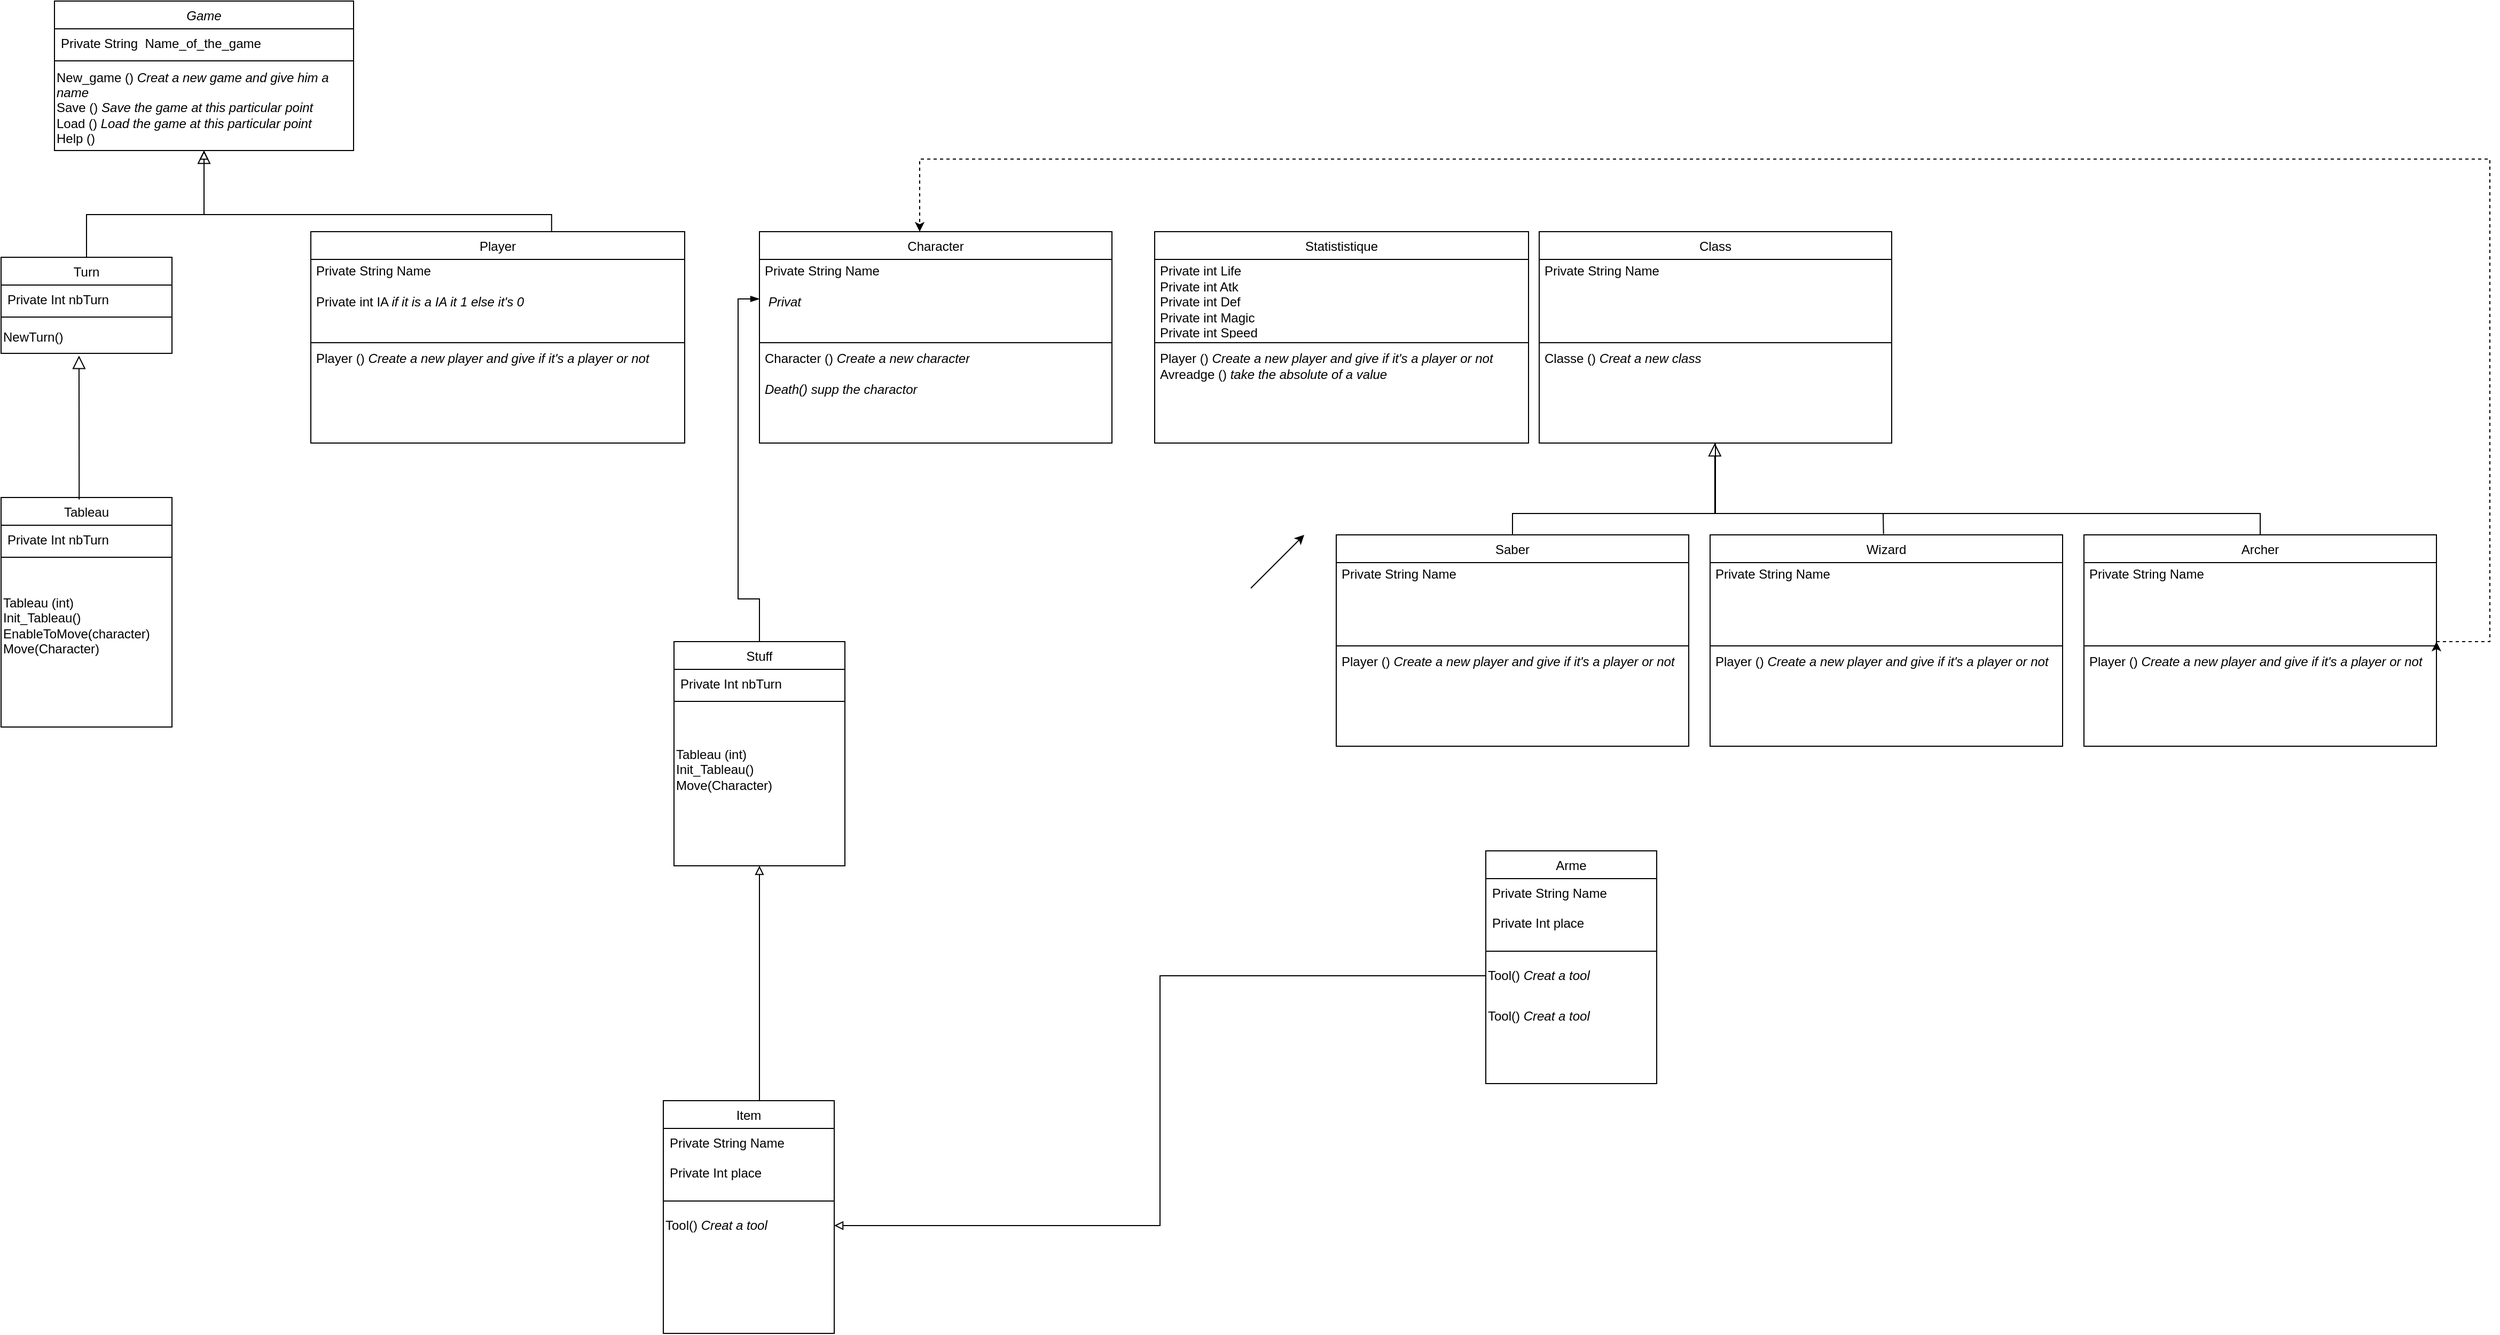 <mxfile version="21.3.0" type="github">
  <diagram id="C5RBs43oDa-KdzZeNtuy" name="Page-1">
    <mxGraphModel dx="1434" dy="754" grid="1" gridSize="10" guides="1" tooltips="1" connect="1" arrows="1" fold="1" page="1" pageScale="1" pageWidth="827" pageHeight="1169" math="0" shadow="0">
      <root>
        <mxCell id="WIyWlLk6GJQsqaUBKTNV-0" />
        <mxCell id="WIyWlLk6GJQsqaUBKTNV-1" parent="WIyWlLk6GJQsqaUBKTNV-0" />
        <mxCell id="zkfFHV4jXpPFQw0GAbJ--0" value="Game" style="swimlane;fontStyle=2;align=center;verticalAlign=top;childLayout=stackLayout;horizontal=1;startSize=26;horizontalStack=0;resizeParent=1;resizeLast=0;collapsible=1;marginBottom=0;rounded=0;shadow=0;strokeWidth=1;" parent="WIyWlLk6GJQsqaUBKTNV-1" vertex="1">
          <mxGeometry x="220" y="120" width="280" height="140" as="geometry">
            <mxRectangle x="230" y="140" width="160" height="26" as="alternateBounds" />
          </mxGeometry>
        </mxCell>
        <mxCell id="zkfFHV4jXpPFQw0GAbJ--1" value="Private String  Name_of_the_game" style="text;align=left;verticalAlign=top;spacingLeft=4;spacingRight=4;overflow=hidden;rotatable=0;points=[[0,0.5],[1,0.5]];portConstraint=eastwest;" parent="zkfFHV4jXpPFQw0GAbJ--0" vertex="1">
          <mxGeometry y="26" width="280" height="26" as="geometry" />
        </mxCell>
        <mxCell id="zkfFHV4jXpPFQw0GAbJ--4" value="" style="line;html=1;strokeWidth=1;align=left;verticalAlign=middle;spacingTop=-1;spacingLeft=3;spacingRight=3;rotatable=0;labelPosition=right;points=[];portConstraint=eastwest;" parent="zkfFHV4jXpPFQw0GAbJ--0" vertex="1">
          <mxGeometry y="52" width="280" height="8" as="geometry" />
        </mxCell>
        <mxCell id="eY1XQNZ8jxYmsoM6EKJw-1" value="&lt;div align=&quot;left&quot;&gt;New_game () &lt;i&gt;Creat a new game and give him a name &lt;/i&gt;&lt;br&gt;&lt;/div&gt;&lt;div align=&quot;left&quot;&gt;Save () &lt;i&gt;Save the game at this particular point &lt;br&gt;&lt;/i&gt;&lt;/div&gt;&lt;div align=&quot;left&quot;&gt;Load () &lt;i&gt;Load the game at this particular point &lt;br&gt;&lt;/i&gt;&lt;/div&gt;&lt;div align=&quot;left&quot;&gt;Help () &lt;br&gt;&lt;/div&gt;" style="text;strokeColor=none;align=left;fillColor=none;html=1;verticalAlign=middle;whiteSpace=wrap;rounded=0;" parent="zkfFHV4jXpPFQw0GAbJ--0" vertex="1">
          <mxGeometry y="60" width="280" height="80" as="geometry" />
        </mxCell>
        <mxCell id="zkfFHV4jXpPFQw0GAbJ--6" value="Player" style="swimlane;fontStyle=0;align=center;verticalAlign=top;childLayout=stackLayout;horizontal=1;startSize=26;horizontalStack=0;resizeParent=1;resizeLast=0;collapsible=1;marginBottom=0;rounded=0;shadow=0;strokeWidth=1;" parent="WIyWlLk6GJQsqaUBKTNV-1" vertex="1">
          <mxGeometry x="460" y="336" width="350" height="198" as="geometry">
            <mxRectangle x="130" y="380" width="160" height="26" as="alternateBounds" />
          </mxGeometry>
        </mxCell>
        <mxCell id="eY1XQNZ8jxYmsoM6EKJw-14" value="&lt;div&gt;&lt;br&gt;&lt;/div&gt;&lt;div&gt;Private String Name&lt;/div&gt;&lt;div&gt;&lt;br&gt;&lt;/div&gt;Private int IA &lt;i&gt;if it is a IA it 1 else it&#39;s 0&lt;/i&gt;" style="text;html=1;strokeColor=none;fillColor=none;spacing=5;spacingTop=-20;whiteSpace=wrap;overflow=hidden;rounded=0;" parent="zkfFHV4jXpPFQw0GAbJ--6" vertex="1">
          <mxGeometry y="26" width="350" height="74" as="geometry" />
        </mxCell>
        <mxCell id="zkfFHV4jXpPFQw0GAbJ--9" value="" style="line;html=1;strokeWidth=1;align=left;verticalAlign=middle;spacingTop=-1;spacingLeft=3;spacingRight=3;rotatable=0;labelPosition=right;points=[];portConstraint=eastwest;" parent="zkfFHV4jXpPFQw0GAbJ--6" vertex="1">
          <mxGeometry y="100" width="350" height="8" as="geometry" />
        </mxCell>
        <mxCell id="eY1XQNZ8jxYmsoM6EKJw-15" value="&lt;div&gt;&lt;br&gt;&lt;/div&gt;&lt;div&gt;Player () &lt;i&gt;Create a new player and give if it&#39;s a player or not&lt;/i&gt; &lt;br&gt;&lt;/div&gt;&lt;div&gt;&lt;br&gt;&lt;/div&gt;" style="text;html=1;strokeColor=none;fillColor=none;spacing=5;spacingTop=-20;whiteSpace=wrap;overflow=hidden;rounded=0;" parent="zkfFHV4jXpPFQw0GAbJ--6" vertex="1">
          <mxGeometry y="108" width="350" height="90" as="geometry" />
        </mxCell>
        <mxCell id="zkfFHV4jXpPFQw0GAbJ--12" value="" style="endArrow=block;endSize=10;endFill=0;shadow=0;strokeWidth=1;rounded=0;edgeStyle=elbowEdgeStyle;elbow=vertical;exitX=0.644;exitY=0;exitDx=0;exitDy=0;exitPerimeter=0;" parent="WIyWlLk6GJQsqaUBKTNV-1" source="zkfFHV4jXpPFQw0GAbJ--6" target="zkfFHV4jXpPFQw0GAbJ--0" edge="1">
          <mxGeometry width="160" relative="1" as="geometry">
            <mxPoint x="747" y="350" as="sourcePoint" />
            <mxPoint x="200" y="203" as="targetPoint" />
            <Array as="points">
              <mxPoint x="530" y="320" />
              <mxPoint x="360" y="290" />
              <mxPoint x="390" y="310" />
              <mxPoint x="360" y="280" />
              <mxPoint x="360" y="280" />
              <mxPoint x="360" y="270" />
              <mxPoint x="747" y="310" />
              <mxPoint x="360" y="310" />
              <mxPoint x="360" y="309" />
            </Array>
          </mxGeometry>
        </mxCell>
        <mxCell id="eY1XQNZ8jxYmsoM6EKJw-6" style="edgeStyle=orthogonalEdgeStyle;rounded=0;orthogonalLoop=1;jettySize=auto;html=1;endArrow=block;endFill=0;" parent="WIyWlLk6GJQsqaUBKTNV-1" source="zkfFHV4jXpPFQw0GAbJ--13" target="eY1XQNZ8jxYmsoM6EKJw-1" edge="1">
          <mxGeometry relative="1" as="geometry">
            <mxPoint x="360" y="290" as="targetPoint" />
            <Array as="points">
              <mxPoint x="250" y="320" />
              <mxPoint x="360" y="320" />
            </Array>
          </mxGeometry>
        </mxCell>
        <mxCell id="zkfFHV4jXpPFQw0GAbJ--13" value="Turn" style="swimlane;fontStyle=0;align=center;verticalAlign=top;childLayout=stackLayout;horizontal=1;startSize=26;horizontalStack=0;resizeParent=1;resizeLast=0;collapsible=1;marginBottom=0;rounded=0;shadow=0;strokeWidth=1;" parent="WIyWlLk6GJQsqaUBKTNV-1" vertex="1">
          <mxGeometry x="170" y="360" width="160" height="90" as="geometry">
            <mxRectangle x="340" y="380" width="170" height="26" as="alternateBounds" />
          </mxGeometry>
        </mxCell>
        <mxCell id="zkfFHV4jXpPFQw0GAbJ--14" value="Private Int nbTurn" style="text;align=left;verticalAlign=top;spacingLeft=4;spacingRight=4;overflow=hidden;rotatable=0;points=[[0,0.5],[1,0.5]];portConstraint=eastwest;" parent="zkfFHV4jXpPFQw0GAbJ--13" vertex="1">
          <mxGeometry y="26" width="160" height="26" as="geometry" />
        </mxCell>
        <mxCell id="zkfFHV4jXpPFQw0GAbJ--15" value="" style="line;html=1;strokeWidth=1;align=left;verticalAlign=middle;spacingTop=-1;spacingLeft=3;spacingRight=3;rotatable=0;labelPosition=right;points=[];portConstraint=eastwest;" parent="zkfFHV4jXpPFQw0GAbJ--13" vertex="1">
          <mxGeometry y="52" width="160" height="8" as="geometry" />
        </mxCell>
        <mxCell id="eY1XQNZ8jxYmsoM6EKJw-7" value="NewTurn() " style="text;strokeColor=none;align=left;fillColor=none;html=1;verticalAlign=middle;whiteSpace=wrap;rounded=0;" parent="zkfFHV4jXpPFQw0GAbJ--13" vertex="1">
          <mxGeometry y="60" width="160" height="30" as="geometry" />
        </mxCell>
        <mxCell id="eY1XQNZ8jxYmsoM6EKJw-16" value="Character" style="swimlane;fontStyle=0;align=center;verticalAlign=top;childLayout=stackLayout;horizontal=1;startSize=26;horizontalStack=0;resizeParent=1;resizeLast=0;collapsible=1;marginBottom=0;rounded=0;shadow=0;strokeWidth=1;" parent="WIyWlLk6GJQsqaUBKTNV-1" vertex="1">
          <mxGeometry x="880" y="336" width="330" height="198" as="geometry">
            <mxRectangle x="130" y="380" width="160" height="26" as="alternateBounds" />
          </mxGeometry>
        </mxCell>
        <mxCell id="eY1XQNZ8jxYmsoM6EKJw-17" value="&lt;div&gt;&lt;br&gt;&lt;/div&gt;&lt;div&gt;Private String Name&lt;/div&gt;&lt;div&gt;&lt;br&gt;&lt;/div&gt;&amp;nbsp;&lt;i&gt;Privat &lt;br&gt;&lt;/i&gt;" style="text;html=1;strokeColor=none;fillColor=none;spacing=5;spacingTop=-20;whiteSpace=wrap;overflow=hidden;rounded=0;" parent="eY1XQNZ8jxYmsoM6EKJw-16" vertex="1">
          <mxGeometry y="26" width="330" height="74" as="geometry" />
        </mxCell>
        <mxCell id="eY1XQNZ8jxYmsoM6EKJw-18" value="" style="line;html=1;strokeWidth=1;align=left;verticalAlign=middle;spacingTop=-1;spacingLeft=3;spacingRight=3;rotatable=0;labelPosition=right;points=[];portConstraint=eastwest;" parent="eY1XQNZ8jxYmsoM6EKJw-16" vertex="1">
          <mxGeometry y="100" width="330" height="8" as="geometry" />
        </mxCell>
        <mxCell id="eY1XQNZ8jxYmsoM6EKJw-19" value="&lt;div&gt;&lt;br&gt;&lt;/div&gt;&lt;div&gt;Character () &lt;i&gt;Create a new character&lt;/i&gt;&lt;/div&gt;&lt;div&gt;&lt;i&gt;&lt;br&gt;&lt;/i&gt;&lt;/div&gt;&lt;div&gt;&lt;i&gt;Death() supp the charactor&lt;br&gt;&lt;/i&gt; &lt;/div&gt;&lt;div&gt;&lt;br&gt;&lt;/div&gt;" style="text;html=1;strokeColor=none;fillColor=none;spacing=5;spacingTop=-20;whiteSpace=wrap;overflow=hidden;rounded=0;" parent="eY1XQNZ8jxYmsoM6EKJw-16" vertex="1">
          <mxGeometry y="108" width="330" height="90" as="geometry" />
        </mxCell>
        <mxCell id="eY1XQNZ8jxYmsoM6EKJw-21" value="Statististique " style="swimlane;fontStyle=0;align=center;verticalAlign=top;childLayout=stackLayout;horizontal=1;startSize=26;horizontalStack=0;resizeParent=1;resizeLast=0;collapsible=1;marginBottom=0;rounded=0;shadow=0;strokeWidth=1;" parent="WIyWlLk6GJQsqaUBKTNV-1" vertex="1">
          <mxGeometry x="1250" y="336" width="350" height="198" as="geometry">
            <mxRectangle x="130" y="380" width="160" height="26" as="alternateBounds" />
          </mxGeometry>
        </mxCell>
        <mxCell id="eY1XQNZ8jxYmsoM6EKJw-22" value="&lt;div&gt;&lt;br&gt;&lt;/div&gt;&lt;div&gt;Private int Life &lt;br&gt;&lt;/div&gt;&lt;div&gt;Private int Atk &lt;br&gt;&lt;/div&gt;&lt;div&gt;Private int Def &lt;br&gt;&lt;/div&gt;&lt;div&gt;Private int Magic&lt;br&gt;&lt;/div&gt;&lt;div&gt;Private int Speed &lt;br&gt;&lt;/div&gt;&lt;div&gt;&lt;br&gt;&lt;/div&gt;" style="text;html=1;strokeColor=none;fillColor=none;spacing=5;spacingTop=-20;whiteSpace=wrap;overflow=hidden;rounded=0;" parent="eY1XQNZ8jxYmsoM6EKJw-21" vertex="1">
          <mxGeometry y="26" width="350" height="74" as="geometry" />
        </mxCell>
        <mxCell id="eY1XQNZ8jxYmsoM6EKJw-23" value="" style="line;html=1;strokeWidth=1;align=left;verticalAlign=middle;spacingTop=-1;spacingLeft=3;spacingRight=3;rotatable=0;labelPosition=right;points=[];portConstraint=eastwest;" parent="eY1XQNZ8jxYmsoM6EKJw-21" vertex="1">
          <mxGeometry y="100" width="350" height="8" as="geometry" />
        </mxCell>
        <mxCell id="eY1XQNZ8jxYmsoM6EKJw-24" value="&lt;div&gt;&lt;br&gt;&lt;/div&gt;&lt;div&gt;Player () &lt;i&gt;Create a new player and give if it&#39;s a player or not&lt;/i&gt; &lt;br&gt;&lt;/div&gt;&lt;div&gt;Avreadge () &lt;i&gt;take the absolute of a value&lt;/i&gt;&lt;br&gt;&lt;/div&gt;" style="text;html=1;strokeColor=none;fillColor=none;spacing=5;spacingTop=-20;whiteSpace=wrap;overflow=hidden;rounded=0;" parent="eY1XQNZ8jxYmsoM6EKJw-21" vertex="1">
          <mxGeometry y="108" width="350" height="90" as="geometry" />
        </mxCell>
        <mxCell id="d22CbUn21td9B98kPqqL-1" style="edgeStyle=orthogonalEdgeStyle;rounded=0;orthogonalLoop=1;jettySize=auto;html=1;dashed=1;exitX=1;exitY=1;exitDx=0;exitDy=0;" parent="WIyWlLk6GJQsqaUBKTNV-1" source="eY1XQNZ8jxYmsoM6EKJw-33" target="eY1XQNZ8jxYmsoM6EKJw-16" edge="1">
          <mxGeometry relative="1" as="geometry">
            <mxPoint x="1030" y="330" as="targetPoint" />
            <mxPoint x="2450" y="350" as="sourcePoint" />
            <Array as="points">
              <mxPoint x="2500" y="720" />
              <mxPoint x="2500" y="268" />
              <mxPoint x="1030" y="268" />
            </Array>
          </mxGeometry>
        </mxCell>
        <mxCell id="eY1XQNZ8jxYmsoM6EKJw-25" value="Class" style="swimlane;fontStyle=0;align=center;verticalAlign=top;childLayout=stackLayout;horizontal=1;startSize=26;horizontalStack=0;resizeParent=1;resizeLast=0;collapsible=1;marginBottom=0;rounded=0;shadow=0;strokeWidth=1;" parent="WIyWlLk6GJQsqaUBKTNV-1" vertex="1">
          <mxGeometry x="1610" y="336" width="330" height="198" as="geometry">
            <mxRectangle x="130" y="380" width="160" height="26" as="alternateBounds" />
          </mxGeometry>
        </mxCell>
        <mxCell id="eY1XQNZ8jxYmsoM6EKJw-26" value="&lt;div&gt;&lt;br&gt;&lt;/div&gt;&lt;div&gt;Private String Name&lt;br&gt;&lt;/div&gt;" style="text;html=1;strokeColor=none;fillColor=none;spacing=5;spacingTop=-20;whiteSpace=wrap;overflow=hidden;rounded=0;" parent="eY1XQNZ8jxYmsoM6EKJw-25" vertex="1">
          <mxGeometry y="26" width="330" height="74" as="geometry" />
        </mxCell>
        <mxCell id="eY1XQNZ8jxYmsoM6EKJw-27" value="" style="line;html=1;strokeWidth=1;align=left;verticalAlign=middle;spacingTop=-1;spacingLeft=3;spacingRight=3;rotatable=0;labelPosition=right;points=[];portConstraint=eastwest;" parent="eY1XQNZ8jxYmsoM6EKJw-25" vertex="1">
          <mxGeometry y="100" width="330" height="8" as="geometry" />
        </mxCell>
        <mxCell id="eY1XQNZ8jxYmsoM6EKJw-28" value="&lt;div&gt;&lt;br&gt;&lt;/div&gt;&lt;div&gt;Classe () &lt;i&gt;Creat a new class&lt;/i&gt;&lt;/div&gt;&lt;div&gt;&lt;i&gt;&lt;br&gt;&lt;/i&gt;&lt;/div&gt;" style="text;html=1;strokeColor=none;fillColor=none;spacing=5;spacingTop=-20;whiteSpace=wrap;overflow=hidden;rounded=0;" parent="eY1XQNZ8jxYmsoM6EKJw-25" vertex="1">
          <mxGeometry y="108" width="330" height="90" as="geometry" />
        </mxCell>
        <mxCell id="eY1XQNZ8jxYmsoM6EKJw-30" value="" style="endArrow=block;endSize=10;endFill=0;shadow=0;strokeWidth=1;rounded=0;edgeStyle=elbowEdgeStyle;elbow=vertical;" parent="WIyWlLk6GJQsqaUBKTNV-1" source="eY1XQNZ8jxYmsoM6EKJw-32" edge="1">
          <mxGeometry width="160" relative="1" as="geometry">
            <mxPoint x="2040" y="650" as="sourcePoint" />
            <mxPoint x="1774.41" y="534" as="targetPoint" />
            <Array as="points">
              <mxPoint x="1870" y="600" />
              <mxPoint x="1774.41" y="564" />
              <mxPoint x="1804.41" y="584" />
              <mxPoint x="1774.41" y="554" />
              <mxPoint x="1774.41" y="554" />
              <mxPoint x="1774.41" y="544" />
              <mxPoint x="2161.41" y="584" />
              <mxPoint x="1774.41" y="584" />
              <mxPoint x="1774.41" y="583" />
            </Array>
          </mxGeometry>
        </mxCell>
        <mxCell id="eY1XQNZ8jxYmsoM6EKJw-32" value="Archer" style="swimlane;fontStyle=0;align=center;verticalAlign=top;childLayout=stackLayout;horizontal=1;startSize=26;horizontalStack=0;resizeParent=1;resizeLast=0;collapsible=1;marginBottom=0;rounded=0;shadow=0;strokeWidth=1;" parent="WIyWlLk6GJQsqaUBKTNV-1" vertex="1">
          <mxGeometry x="2120" y="620" width="330" height="198" as="geometry">
            <mxRectangle x="130" y="380" width="160" height="26" as="alternateBounds" />
          </mxGeometry>
        </mxCell>
        <mxCell id="eY1XQNZ8jxYmsoM6EKJw-33" value="&lt;div&gt;&lt;br&gt;&lt;/div&gt;&lt;div&gt;Private String Name&lt;br&gt;&lt;/div&gt;" style="text;html=1;strokeColor=none;fillColor=none;spacing=5;spacingTop=-20;whiteSpace=wrap;overflow=hidden;rounded=0;" parent="eY1XQNZ8jxYmsoM6EKJw-32" vertex="1">
          <mxGeometry y="26" width="330" height="74" as="geometry" />
        </mxCell>
        <mxCell id="eY1XQNZ8jxYmsoM6EKJw-34" value="" style="line;html=1;strokeWidth=1;align=left;verticalAlign=middle;spacingTop=-1;spacingLeft=3;spacingRight=3;rotatable=0;labelPosition=right;points=[];portConstraint=eastwest;" parent="eY1XQNZ8jxYmsoM6EKJw-32" vertex="1">
          <mxGeometry y="100" width="330" height="8" as="geometry" />
        </mxCell>
        <mxCell id="d22CbUn21td9B98kPqqL-2" style="edgeStyle=orthogonalEdgeStyle;rounded=0;orthogonalLoop=1;jettySize=auto;html=1;exitX=1;exitY=0;exitDx=0;exitDy=0;entryX=1;entryY=1;entryDx=0;entryDy=0;" parent="eY1XQNZ8jxYmsoM6EKJw-32" source="eY1XQNZ8jxYmsoM6EKJw-35" target="eY1XQNZ8jxYmsoM6EKJw-33" edge="1">
          <mxGeometry relative="1" as="geometry" />
        </mxCell>
        <mxCell id="eY1XQNZ8jxYmsoM6EKJw-35" value="&lt;div&gt;&lt;br&gt;&lt;/div&gt;&lt;div&gt;Player () &lt;i&gt;Create a new player and give if it&#39;s a player or not&lt;/i&gt; &lt;br&gt;&lt;/div&gt;&lt;div&gt;&lt;br&gt;&lt;/div&gt;" style="text;html=1;strokeColor=none;fillColor=none;spacing=5;spacingTop=-20;whiteSpace=wrap;overflow=hidden;rounded=0;" parent="eY1XQNZ8jxYmsoM6EKJw-32" vertex="1">
          <mxGeometry y="108" width="330" height="90" as="geometry" />
        </mxCell>
        <mxCell id="eY1XQNZ8jxYmsoM6EKJw-40" value="Wizard&#xa;" style="swimlane;fontStyle=0;align=center;verticalAlign=top;childLayout=stackLayout;horizontal=1;startSize=26;horizontalStack=0;resizeParent=1;resizeLast=0;collapsible=1;marginBottom=0;rounded=0;shadow=0;strokeWidth=1;" parent="WIyWlLk6GJQsqaUBKTNV-1" vertex="1">
          <mxGeometry x="1770" y="620" width="330" height="198" as="geometry">
            <mxRectangle x="130" y="380" width="160" height="26" as="alternateBounds" />
          </mxGeometry>
        </mxCell>
        <mxCell id="eY1XQNZ8jxYmsoM6EKJw-41" value="&lt;div&gt;&lt;br&gt;&lt;/div&gt;&lt;div&gt;Private String Name&lt;br&gt;&lt;/div&gt;" style="text;html=1;strokeColor=none;fillColor=none;spacing=5;spacingTop=-20;whiteSpace=wrap;overflow=hidden;rounded=0;" parent="eY1XQNZ8jxYmsoM6EKJw-40" vertex="1">
          <mxGeometry y="26" width="330" height="74" as="geometry" />
        </mxCell>
        <mxCell id="eY1XQNZ8jxYmsoM6EKJw-42" value="" style="line;html=1;strokeWidth=1;align=left;verticalAlign=middle;spacingTop=-1;spacingLeft=3;spacingRight=3;rotatable=0;labelPosition=right;points=[];portConstraint=eastwest;" parent="eY1XQNZ8jxYmsoM6EKJw-40" vertex="1">
          <mxGeometry y="100" width="330" height="8" as="geometry" />
        </mxCell>
        <mxCell id="eY1XQNZ8jxYmsoM6EKJw-43" value="&lt;div&gt;&lt;br&gt;&lt;/div&gt;&lt;div&gt;Player () &lt;i&gt;Create a new player and give if it&#39;s a player or not&lt;/i&gt; &lt;br&gt;&lt;/div&gt;&lt;div&gt;&lt;br&gt;&lt;/div&gt;" style="text;html=1;strokeColor=none;fillColor=none;spacing=5;spacingTop=-20;whiteSpace=wrap;overflow=hidden;rounded=0;" parent="eY1XQNZ8jxYmsoM6EKJw-40" vertex="1">
          <mxGeometry y="108" width="330" height="90" as="geometry" />
        </mxCell>
        <mxCell id="eY1XQNZ8jxYmsoM6EKJw-44" value="Saber" style="swimlane;fontStyle=0;align=center;verticalAlign=top;childLayout=stackLayout;horizontal=1;startSize=26;horizontalStack=0;resizeParent=1;resizeLast=0;collapsible=1;marginBottom=0;rounded=0;shadow=0;strokeWidth=1;" parent="WIyWlLk6GJQsqaUBKTNV-1" vertex="1">
          <mxGeometry x="1420" y="620" width="330" height="198" as="geometry">
            <mxRectangle x="130" y="380" width="160" height="26" as="alternateBounds" />
          </mxGeometry>
        </mxCell>
        <mxCell id="eY1XQNZ8jxYmsoM6EKJw-45" value="&lt;div&gt;&lt;br&gt;&lt;/div&gt;&lt;div&gt;Private String Name&lt;br&gt;&lt;/div&gt;" style="text;html=1;strokeColor=none;fillColor=none;spacing=5;spacingTop=-20;whiteSpace=wrap;overflow=hidden;rounded=0;" parent="eY1XQNZ8jxYmsoM6EKJw-44" vertex="1">
          <mxGeometry y="26" width="330" height="74" as="geometry" />
        </mxCell>
        <mxCell id="eY1XQNZ8jxYmsoM6EKJw-46" value="" style="line;html=1;strokeWidth=1;align=left;verticalAlign=middle;spacingTop=-1;spacingLeft=3;spacingRight=3;rotatable=0;labelPosition=right;points=[];portConstraint=eastwest;" parent="eY1XQNZ8jxYmsoM6EKJw-44" vertex="1">
          <mxGeometry y="100" width="330" height="8" as="geometry" />
        </mxCell>
        <mxCell id="eY1XQNZ8jxYmsoM6EKJw-47" value="&lt;div&gt;&lt;br&gt;&lt;/div&gt;&lt;div&gt;Player () &lt;i&gt;Create a new player and give if it&#39;s a player or not&lt;/i&gt; &lt;br&gt;&lt;/div&gt;&lt;div&gt;&lt;br&gt;&lt;/div&gt;" style="text;html=1;strokeColor=none;fillColor=none;spacing=5;spacingTop=-20;whiteSpace=wrap;overflow=hidden;rounded=0;" parent="eY1XQNZ8jxYmsoM6EKJw-44" vertex="1">
          <mxGeometry y="108" width="330" height="90" as="geometry" />
        </mxCell>
        <mxCell id="eY1XQNZ8jxYmsoM6EKJw-48" value="" style="endArrow=none;html=1;rounded=0;entryX=0.5;entryY=0;entryDx=0;entryDy=0;exitX=0.5;exitY=1;exitDx=0;exitDy=0;" parent="WIyWlLk6GJQsqaUBKTNV-1" source="eY1XQNZ8jxYmsoM6EKJw-28" target="eY1XQNZ8jxYmsoM6EKJw-44" edge="1">
          <mxGeometry width="50" height="50" relative="1" as="geometry">
            <mxPoint x="1730" y="590" as="sourcePoint" />
            <mxPoint x="1640" y="580" as="targetPoint" />
            <Array as="points">
              <mxPoint x="1775" y="600" />
              <mxPoint x="1585" y="600" />
            </Array>
          </mxGeometry>
        </mxCell>
        <mxCell id="eY1XQNZ8jxYmsoM6EKJw-49" value="" style="endArrow=none;html=1;rounded=0;exitX=0.492;exitY=-0.004;exitDx=0;exitDy=0;exitPerimeter=0;" parent="WIyWlLk6GJQsqaUBKTNV-1" source="eY1XQNZ8jxYmsoM6EKJw-40" edge="1">
          <mxGeometry width="50" height="50" relative="1" as="geometry">
            <mxPoint x="1933" y="620" as="sourcePoint" />
            <mxPoint x="1780" y="600" as="targetPoint" />
            <Array as="points">
              <mxPoint x="1932" y="600" />
            </Array>
          </mxGeometry>
        </mxCell>
        <mxCell id="eY1XQNZ8jxYmsoM6EKJw-50" value="Tableau" style="swimlane;fontStyle=0;align=center;verticalAlign=top;childLayout=stackLayout;horizontal=1;startSize=26;horizontalStack=0;resizeParent=1;resizeLast=0;collapsible=1;marginBottom=0;rounded=0;shadow=0;strokeWidth=1;" parent="WIyWlLk6GJQsqaUBKTNV-1" vertex="1">
          <mxGeometry x="170" y="585" width="160" height="215" as="geometry">
            <mxRectangle x="340" y="380" width="170" height="26" as="alternateBounds" />
          </mxGeometry>
        </mxCell>
        <mxCell id="eY1XQNZ8jxYmsoM6EKJw-51" value="Private Int nbTurn" style="text;align=left;verticalAlign=top;spacingLeft=4;spacingRight=4;overflow=hidden;rotatable=0;points=[[0,0.5],[1,0.5]];portConstraint=eastwest;" parent="eY1XQNZ8jxYmsoM6EKJw-50" vertex="1">
          <mxGeometry y="26" width="160" height="26" as="geometry" />
        </mxCell>
        <mxCell id="eY1XQNZ8jxYmsoM6EKJw-52" value="" style="line;html=1;strokeWidth=1;align=left;verticalAlign=middle;spacingTop=-1;spacingLeft=3;spacingRight=3;rotatable=0;labelPosition=right;points=[];portConstraint=eastwest;" parent="eY1XQNZ8jxYmsoM6EKJw-50" vertex="1">
          <mxGeometry y="52" width="160" height="8" as="geometry" />
        </mxCell>
        <mxCell id="eY1XQNZ8jxYmsoM6EKJw-53" value="&lt;div&gt;Tableau (int)&lt;/div&gt;&lt;div&gt;Init_Tableau()&lt;/div&gt;&lt;div&gt;EnableToMove(character)&lt;br&gt;&lt;/div&gt;&lt;div&gt;Move(Character)&lt;br&gt;&lt;/div&gt;" style="text;strokeColor=none;align=left;fillColor=none;html=1;verticalAlign=middle;whiteSpace=wrap;rounded=0;" parent="eY1XQNZ8jxYmsoM6EKJw-50" vertex="1">
          <mxGeometry y="60" width="160" height="120" as="geometry" />
        </mxCell>
        <mxCell id="eY1XQNZ8jxYmsoM6EKJw-55" value="" style="endArrow=block;endSize=10;endFill=0;shadow=0;strokeWidth=1;rounded=0;edgeStyle=elbowEdgeStyle;elbow=vertical;entryX=0.456;entryY=1.072;entryDx=0;entryDy=0;entryPerimeter=0;exitX=0.457;exitY=0.009;exitDx=0;exitDy=0;exitPerimeter=0;" parent="WIyWlLk6GJQsqaUBKTNV-1" source="eY1XQNZ8jxYmsoM6EKJw-50" target="eY1XQNZ8jxYmsoM6EKJw-7" edge="1">
          <mxGeometry width="160" relative="1" as="geometry">
            <mxPoint x="250" y="580" as="sourcePoint" />
            <mxPoint x="240" y="458" as="targetPoint" />
            <Array as="points">
              <mxPoint x="240" y="580" />
              <mxPoint x="243" y="550" />
              <mxPoint x="250" y="540" />
              <mxPoint x="410" y="518" />
              <mxPoint x="240" y="488" />
              <mxPoint x="270" y="508" />
              <mxPoint x="240" y="478" />
              <mxPoint x="240" y="478" />
              <mxPoint x="240" y="468" />
              <mxPoint x="627" y="508" />
              <mxPoint x="240" y="508" />
              <mxPoint x="240" y="507" />
            </Array>
          </mxGeometry>
        </mxCell>
        <mxCell id="eY1XQNZ8jxYmsoM6EKJw-68" style="edgeStyle=orthogonalEdgeStyle;rounded=0;orthogonalLoop=1;jettySize=auto;html=1;endArrow=blockThin;endFill=1;entryX=0;entryY=0.5;entryDx=0;entryDy=0;" parent="WIyWlLk6GJQsqaUBKTNV-1" source="eY1XQNZ8jxYmsoM6EKJw-58" target="eY1XQNZ8jxYmsoM6EKJw-17" edge="1">
          <mxGeometry relative="1" as="geometry">
            <mxPoint x="870" y="400" as="targetPoint" />
            <Array as="points">
              <mxPoint x="880" y="680" />
              <mxPoint x="860" y="680" />
              <mxPoint x="860" y="399" />
            </Array>
          </mxGeometry>
        </mxCell>
        <mxCell id="eY1XQNZ8jxYmsoM6EKJw-58" value="Stuff" style="swimlane;fontStyle=0;align=center;verticalAlign=top;childLayout=stackLayout;horizontal=1;startSize=26;horizontalStack=0;resizeParent=1;resizeLast=0;collapsible=1;marginBottom=0;rounded=0;shadow=0;strokeWidth=1;" parent="WIyWlLk6GJQsqaUBKTNV-1" vertex="1">
          <mxGeometry x="800" y="720" width="160" height="210" as="geometry">
            <mxRectangle x="340" y="380" width="170" height="26" as="alternateBounds" />
          </mxGeometry>
        </mxCell>
        <mxCell id="eY1XQNZ8jxYmsoM6EKJw-59" value="Private Int nbTurn" style="text;align=left;verticalAlign=top;spacingLeft=4;spacingRight=4;overflow=hidden;rotatable=0;points=[[0,0.5],[1,0.5]];portConstraint=eastwest;" parent="eY1XQNZ8jxYmsoM6EKJw-58" vertex="1">
          <mxGeometry y="26" width="160" height="26" as="geometry" />
        </mxCell>
        <mxCell id="eY1XQNZ8jxYmsoM6EKJw-60" value="" style="line;html=1;strokeWidth=1;align=left;verticalAlign=middle;spacingTop=-1;spacingLeft=3;spacingRight=3;rotatable=0;labelPosition=right;points=[];portConstraint=eastwest;" parent="eY1XQNZ8jxYmsoM6EKJw-58" vertex="1">
          <mxGeometry y="52" width="160" height="8" as="geometry" />
        </mxCell>
        <mxCell id="eY1XQNZ8jxYmsoM6EKJw-61" value="&lt;div&gt;Tableau (int)&lt;/div&gt;&lt;div&gt;Init_Tableau()&lt;/div&gt;&lt;div&gt;Move(Character)&lt;br&gt;&lt;/div&gt;" style="text;strokeColor=none;align=left;fillColor=none;html=1;verticalAlign=middle;whiteSpace=wrap;rounded=0;" parent="eY1XQNZ8jxYmsoM6EKJw-58" vertex="1">
          <mxGeometry y="60" width="160" height="120" as="geometry" />
        </mxCell>
        <mxCell id="eY1XQNZ8jxYmsoM6EKJw-62" value="Item" style="swimlane;fontStyle=0;align=center;verticalAlign=top;childLayout=stackLayout;horizontal=1;startSize=26;horizontalStack=0;resizeParent=1;resizeLast=0;collapsible=1;marginBottom=0;rounded=0;shadow=0;strokeWidth=1;" parent="WIyWlLk6GJQsqaUBKTNV-1" vertex="1">
          <mxGeometry x="790" y="1150" width="160" height="218" as="geometry">
            <mxRectangle x="340" y="380" width="170" height="26" as="alternateBounds" />
          </mxGeometry>
        </mxCell>
        <mxCell id="eY1XQNZ8jxYmsoM6EKJw-63" value="Private String Name&#xa;&#xa;Private Int place&#xa;" style="text;align=left;verticalAlign=top;spacingLeft=4;spacingRight=4;overflow=hidden;rotatable=0;points=[[0,0.5],[1,0.5]];portConstraint=eastwest;" parent="eY1XQNZ8jxYmsoM6EKJw-62" vertex="1">
          <mxGeometry y="26" width="160" height="64" as="geometry" />
        </mxCell>
        <mxCell id="eY1XQNZ8jxYmsoM6EKJw-64" value="" style="line;html=1;strokeWidth=1;align=left;verticalAlign=middle;spacingTop=-1;spacingLeft=3;spacingRight=3;rotatable=0;labelPosition=right;points=[];portConstraint=eastwest;" parent="eY1XQNZ8jxYmsoM6EKJw-62" vertex="1">
          <mxGeometry y="90" width="160" height="8" as="geometry" />
        </mxCell>
        <mxCell id="eY1XQNZ8jxYmsoM6EKJw-69" value="&lt;div&gt;Tool() &lt;i&gt;Creat a tool&lt;/i&gt;&lt;/div&gt;" style="text;strokeColor=none;align=left;fillColor=none;html=1;verticalAlign=middle;whiteSpace=wrap;rounded=0;" parent="eY1XQNZ8jxYmsoM6EKJw-62" vertex="1">
          <mxGeometry y="98" width="160" height="38" as="geometry" />
        </mxCell>
        <mxCell id="eY1XQNZ8jxYmsoM6EKJw-66" style="edgeStyle=orthogonalEdgeStyle;rounded=0;orthogonalLoop=1;jettySize=auto;html=1;endArrow=block;endFill=0;exitX=0.5;exitY=0;exitDx=0;exitDy=0;entryX=0.5;entryY=1;entryDx=0;entryDy=0;" parent="WIyWlLk6GJQsqaUBKTNV-1" source="eY1XQNZ8jxYmsoM6EKJw-62" target="eY1XQNZ8jxYmsoM6EKJw-58" edge="1">
          <mxGeometry relative="1" as="geometry">
            <mxPoint x="1160" y="1380" as="sourcePoint" />
            <mxPoint x="1070" y="1130" as="targetPoint" />
            <Array as="points">
              <mxPoint x="880" y="1150" />
            </Array>
          </mxGeometry>
        </mxCell>
        <mxCell id="d22CbUn21td9B98kPqqL-0" value="" style="endArrow=classic;html=1;rounded=0;" parent="WIyWlLk6GJQsqaUBKTNV-1" edge="1">
          <mxGeometry width="50" height="50" relative="1" as="geometry">
            <mxPoint x="1340" y="670" as="sourcePoint" />
            <mxPoint x="1390" y="620" as="targetPoint" />
          </mxGeometry>
        </mxCell>
        <mxCell id="9GAeD1skeCPFFFjlPAuI-0" value="Arme" style="swimlane;fontStyle=0;align=center;verticalAlign=top;childLayout=stackLayout;horizontal=1;startSize=26;horizontalStack=0;resizeParent=1;resizeLast=0;collapsible=1;marginBottom=0;rounded=0;shadow=0;strokeWidth=1;" vertex="1" parent="WIyWlLk6GJQsqaUBKTNV-1">
          <mxGeometry x="1560" y="916" width="160" height="218" as="geometry">
            <mxRectangle x="340" y="380" width="170" height="26" as="alternateBounds" />
          </mxGeometry>
        </mxCell>
        <mxCell id="9GAeD1skeCPFFFjlPAuI-1" value="Private String Name&#xa;&#xa;Private Int place&#xa;" style="text;align=left;verticalAlign=top;spacingLeft=4;spacingRight=4;overflow=hidden;rotatable=0;points=[[0,0.5],[1,0.5]];portConstraint=eastwest;" vertex="1" parent="9GAeD1skeCPFFFjlPAuI-0">
          <mxGeometry y="26" width="160" height="64" as="geometry" />
        </mxCell>
        <mxCell id="9GAeD1skeCPFFFjlPAuI-2" value="" style="line;html=1;strokeWidth=1;align=left;verticalAlign=middle;spacingTop=-1;spacingLeft=3;spacingRight=3;rotatable=0;labelPosition=right;points=[];portConstraint=eastwest;" vertex="1" parent="9GAeD1skeCPFFFjlPAuI-0">
          <mxGeometry y="90" width="160" height="8" as="geometry" />
        </mxCell>
        <mxCell id="9GAeD1skeCPFFFjlPAuI-4" value="&lt;div&gt;Tool() &lt;i&gt;Creat a tool&lt;/i&gt;&lt;/div&gt;" style="text;strokeColor=none;align=left;fillColor=none;html=1;verticalAlign=middle;whiteSpace=wrap;rounded=0;" vertex="1" parent="9GAeD1skeCPFFFjlPAuI-0">
          <mxGeometry y="98" width="160" height="38" as="geometry" />
        </mxCell>
        <mxCell id="9GAeD1skeCPFFFjlPAuI-3" value="&lt;div&gt;Tool() &lt;i&gt;Creat a tool&lt;/i&gt;&lt;/div&gt;" style="text;strokeColor=none;align=left;fillColor=none;html=1;verticalAlign=middle;whiteSpace=wrap;rounded=0;" vertex="1" parent="9GAeD1skeCPFFFjlPAuI-0">
          <mxGeometry y="136" width="160" height="38" as="geometry" />
        </mxCell>
        <mxCell id="9GAeD1skeCPFFFjlPAuI-5" style="edgeStyle=orthogonalEdgeStyle;rounded=0;orthogonalLoop=1;jettySize=auto;html=1;entryX=1;entryY=0.5;entryDx=0;entryDy=0;endArrow=block;endFill=0;" edge="1" parent="WIyWlLk6GJQsqaUBKTNV-1" source="9GAeD1skeCPFFFjlPAuI-4" target="eY1XQNZ8jxYmsoM6EKJw-69">
          <mxGeometry relative="1" as="geometry" />
        </mxCell>
      </root>
    </mxGraphModel>
  </diagram>
</mxfile>
